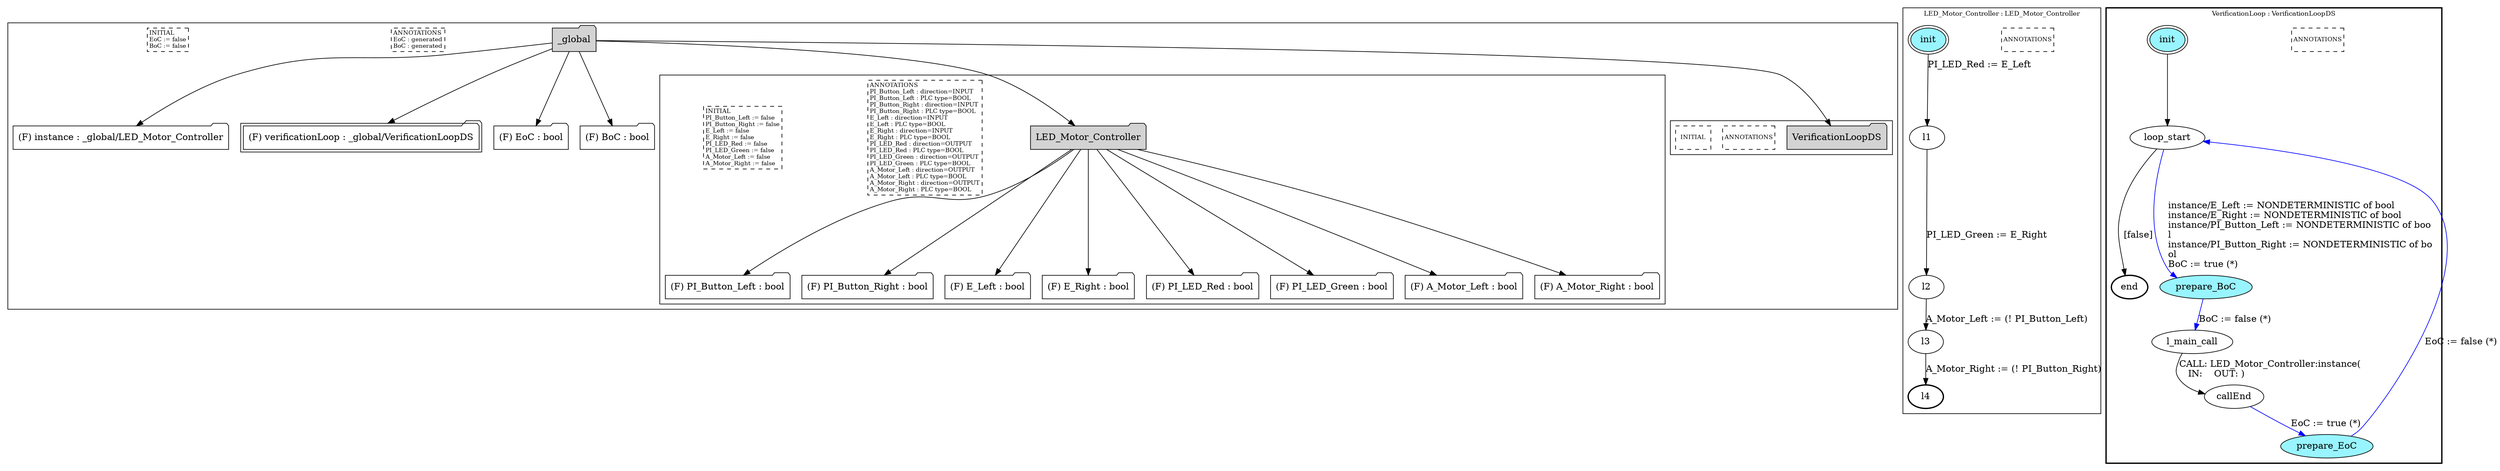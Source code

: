 digraph G {
	subgraph cluster__global1890792022 {
		node [shape="folder", style="filled"];
		//label="_global";
		_global1890792022 [label="_global"];
		_global1890792022 -> instance261477965;
		instance261477965 [label = "(F) instance : _global/LED_Motor_Controller", fillcolor="white" ];
		_global1890792022 -> verificationLoop1256142210;
		verificationLoop1256142210 [label = "(F) verificationLoop : _global/VerificationLoopDS", fillcolor="white" , peripheries=2];
		_global1890792022 -> EoC2030748640;
		EoC2030748640 [label = "(F) EoC : bool", fillcolor="white" ];
		_global1890792022 -> BoC532732340;
		BoC532732340 [label = "(F) BoC : bool", fillcolor="white" ];
		_global1890792022 -> LED_Motor_Controller869413070;
		subgraph cluster_LED_Motor_Controller869413070 {
			node [shape="folder", style="filled"];
			//label="LED_Motor_Controller";
			LED_Motor_Controller869413070 [label="LED_Motor_Controller"];
			LED_Motor_Controller869413070 -> PI_Button_Left1957005830;
			PI_Button_Left1957005830 [label = "(F) PI_Button_Left : bool", fillcolor="white" ];
			LED_Motor_Controller869413070 -> PI_Button_Right1003521077;
			PI_Button_Right1003521077 [label = "(F) PI_Button_Right : bool", fillcolor="white" ];
			LED_Motor_Controller869413070 -> E_Left82086221;
			E_Left82086221 [label = "(F) E_Left : bool", fillcolor="white" ];
			LED_Motor_Controller869413070 -> E_Right1056175713;
			E_Right1056175713 [label = "(F) E_Right : bool", fillcolor="white" ];
			LED_Motor_Controller869413070 -> PI_LED_Red118503237;
			PI_LED_Red118503237 [label = "(F) PI_LED_Red : bool", fillcolor="white" ];
			LED_Motor_Controller869413070 -> PI_LED_Green1239935217;
			PI_LED_Green1239935217 [label = "(F) PI_LED_Green : bool", fillcolor="white" ];
			LED_Motor_Controller869413070 -> A_Motor_Left521641809;
			A_Motor_Left521641809 [label = "(F) A_Motor_Left : bool", fillcolor="white" ];
			LED_Motor_Controller869413070 -> A_Motor_Right1770496307;
			A_Motor_Right1770496307 [label = "(F) A_Motor_Right : bool", fillcolor="white" ];
			
			annotations_pseudonode_LED_Motor_Controller869413070 [
				label="ANNOTATIONS\lPI_Button_Left : direction=INPUT\lPI_Button_Left : PLC type=BOOL\lPI_Button_Right : direction=INPUT\lPI_Button_Right : PLC type=BOOL\lE_Left : direction=INPUT\lE_Left : PLC type=BOOL\lE_Right : direction=INPUT\lE_Right : PLC type=BOOL\lPI_LED_Red : direction=OUTPUT\lPI_LED_Red : PLC type=BOOL\lPI_LED_Green : direction=OUTPUT\lPI_LED_Green : PLC type=BOOL\lA_Motor_Left : direction=OUTPUT\lA_Motor_Left : PLC type=BOOL\lA_Motor_Right : direction=OUTPUT\lA_Motor_Right : PLC type=BOOL\l",
				fontsize=9, margin="0.04,0.04", fillcolor="white", shape="rectangle", style="dashed"];
			initamt_pseudonode_LED_Motor_Controller869413070 [
				label="INITIAL\lPI_Button_Left := false\lPI_Button_Right := false\lE_Left := false\lE_Right := false\lPI_LED_Red := false\lPI_LED_Green := false\lA_Motor_Left := false\lA_Motor_Right := false\l",
				fontsize=9, margin="0.04,0.04", fillcolor="lightyellow", shape="rectangle", style="dashed"];
		}
		_global1890792022 -> VerificationLoopDS1758917774;
		subgraph cluster_VerificationLoopDS1758917774 {
			node [shape="folder", style="filled"];
			//label="VerificationLoopDS";
			VerificationLoopDS1758917774 [label="VerificationLoopDS"];
			
			annotations_pseudonode_VerificationLoopDS1758917774 [
				label="ANNOTATIONS",
				fontsize=9, margin="0.04,0.04", fillcolor="white", shape="rectangle", style="dashed"];
			initamt_pseudonode_VerificationLoopDS1758917774 [
				label="INITIAL",
				fontsize=9, margin="0.04,0.04", fillcolor="lightyellow", shape="rectangle", style="dashed"];
		}
		
		annotations_pseudonode__global1890792022 [
			label="ANNOTATIONS\lEoC : generated\lBoC : generated\l",
			fontsize=9, margin="0.04,0.04", fillcolor="white", shape="rectangle", style="dashed"];
		initamt_pseudonode__global1890792022 [
			label="INITIAL\lEoC := false\lBoC := false\l",
			fontsize=9, margin="0.04,0.04", fillcolor="lightyellow", shape="rectangle", style="dashed"];
	}
	subgraph clusterLED_Motor_Controller {
		node [style="filled"];
		color="black";
		fontsize=10;
		ranksep=0.4;
		
		label="LED_Motor_Controller : LED_Motor_Controller";
		
		annotations_pseudonode_LED_Motor_Controller [
			label="ANNOTATIONS",
			fontsize=9, margin="0.04,0.04", fillcolor="white", shape="rectangle", style="dashed"];
		
		init_LED_Motor_Controller [label="init", color="black", fillcolor="cadetblue1", peripheries=2, shape="ellipse"];
		l1_LED_Motor_Controller [label="l1", color="black", fillcolor="white", shape="ellipse"];
		l2_LED_Motor_Controller [label="l2", color="black", fillcolor="white", shape="ellipse"];
		l3_LED_Motor_Controller [label="l3", color="black", fillcolor="white", shape="ellipse"];
		l4_LED_Motor_Controller [label="l4", color="black", fillcolor="white", style=bold, shape="ellipse"];
		init_LED_Motor_Controller -> l1_LED_Motor_Controller [color="black", label="PI_LED_Red := E_Left"];
		l1_LED_Motor_Controller -> l2_LED_Motor_Controller [color="black", label="PI_LED_Green := E_Right"];
		l2_LED_Motor_Controller -> l3_LED_Motor_Controller [color="black", label="A_Motor_Left := (! PI_Button_Left)"];
		l3_LED_Motor_Controller -> l4_LED_Motor_Controller [color="black", label="A_Motor_Right := (! PI_Button_Right)"];
	}
	subgraph clusterVerificationLoop {
		node [style="filled"];
		style=bold;
		color="black";
		fontsize=10;
		ranksep=0.4;
		
		label="VerificationLoop : VerificationLoopDS";
		
		annotations_pseudonode_VerificationLoop [
			label="ANNOTATIONS",
			fontsize=9, margin="0.04,0.04", fillcolor="white", shape="rectangle", style="dashed"];
		
		init_VerificationLoop [label="init", color="black", fillcolor="cadetblue1", peripheries=2, shape="ellipse"];
		end_VerificationLoop [label="end", color="black", fillcolor="cadetblue1", style=bold, shape="ellipse"];
		loop_start_VerificationLoop [label="loop_start", color="black", fillcolor="white", shape="ellipse"];
		prepare_BoC_VerificationLoop [label="prepare_BoC", color="black", fillcolor="cadetblue1", shape="ellipse"];
		l_main_call_VerificationLoop [label="l_main_call", color="black", fillcolor="white", shape="ellipse"];
		callEnd_VerificationLoop [label="callEnd", color="black", fillcolor="white", shape="ellipse"];
		prepare_EoC_VerificationLoop [label="prepare_EoC", color="black", fillcolor="cadetblue1", shape="ellipse"];
		init_VerificationLoop -> loop_start_VerificationLoop [color="black", label=""];
		loop_start_VerificationLoop -> prepare_BoC_VerificationLoop [color="blue", label="instance/E_Left := NONDETERMINISTIC of bool\linstance/E_Right := NONDETERMINISTIC of bool\linstance/PI_Button_Left := NONDETERMINISTIC of boo\ll\linstance/PI_Button_Right := NONDETERMINISTIC of bo\lol\lBoC := true (*)\l"];
		prepare_BoC_VerificationLoop -> l_main_call_VerificationLoop [color="blue", label="BoC := false (*)"];
		l_main_call_VerificationLoop -> callEnd_VerificationLoop [color="black", label="CALL: LED_Motor_Controller:instance(\l   IN:    OUT: )\l"];
		callEnd_VerificationLoop -> prepare_EoC_VerificationLoop [color="blue", label="EoC := true (*)"];
		prepare_EoC_VerificationLoop -> loop_start_VerificationLoop [color="blue", label="EoC := false (*)"];
		loop_start_VerificationLoop -> end_VerificationLoop [color="black", label="[false]"];
	}
}

